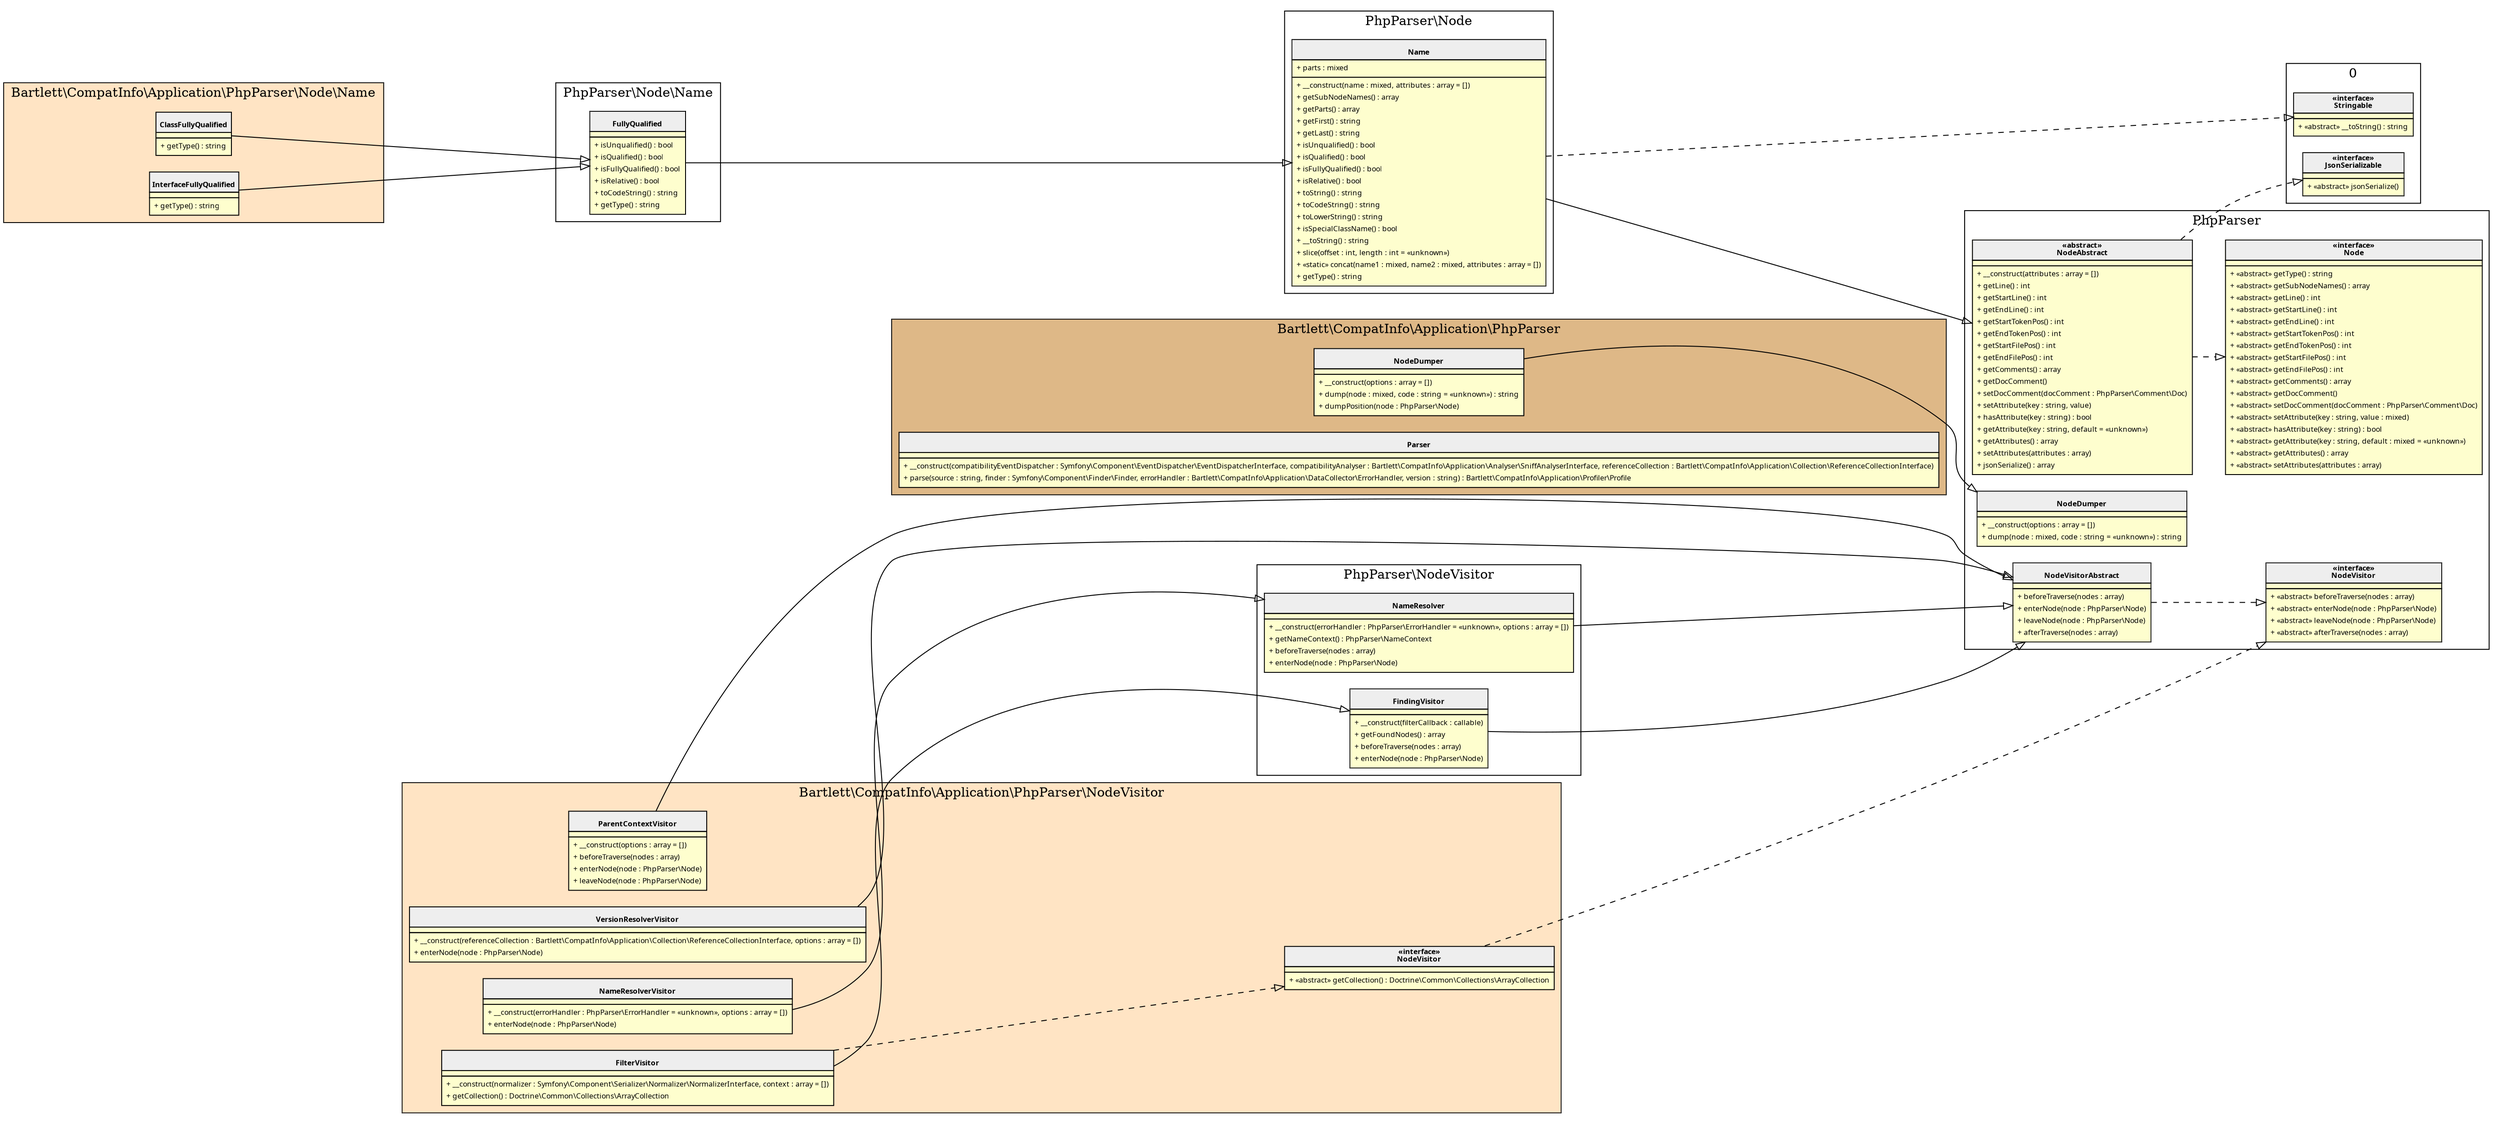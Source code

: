 digraph {
  graph [name="G" overlap="false" rankdir="LR" bgcolor="transparent"]
  node [fontname="Verdana" fontsize=8 shape="none" margin=0 fillcolor="#FEFECE" style="filled"]
  edge [fontname="Verdana" fontsize=8]
  subgraph cluster_0 {
    graph [bgcolor="Bisque"]
    label = "Bartlett\\CompatInfo\\Application\\PhpParser\\Node\\Name"
    "Bartlett\\CompatInfo\\Application\\PhpParser\\Node\\Name\\ClassFullyQualified" [shape="none" label=<
<table cellspacing="0" border="0" cellborder="1">
    <tr><td bgcolor="#eeeeee"><b><br/>ClassFullyQualified</b></td></tr>
    <tr><td></td></tr>
    <tr><td><table border="0" cellspacing="0" cellpadding="2">
    <tr><td align="left">+ getType() : string</td></tr>
</table></td></tr>
</table>>]
    "Bartlett\\CompatInfo\\Application\\PhpParser\\Node\\Name\\InterfaceFullyQualified" [shape="none" label=<
<table cellspacing="0" border="0" cellborder="1">
    <tr><td bgcolor="#eeeeee"><b><br/>InterfaceFullyQualified</b></td></tr>
    <tr><td></td></tr>
    <tr><td><table border="0" cellspacing="0" cellpadding="2">
    <tr><td align="left">+ getType() : string</td></tr>
</table></td></tr>
</table>>]
  }
  subgraph cluster_1 {
    label = "PhpParser\\Node\\Name"
    "PhpParser\\Node\\Name\\FullyQualified" [shape="none" label=<
<table cellspacing="0" border="0" cellborder="1">
    <tr><td bgcolor="#eeeeee"><b><br/>FullyQualified</b></td></tr>
    <tr><td></td></tr>
    <tr><td><table border="0" cellspacing="0" cellpadding="2">
    <tr><td align="left">+ isUnqualified() : bool</td></tr>
    <tr><td align="left">+ isQualified() : bool</td></tr>
    <tr><td align="left">+ isFullyQualified() : bool</td></tr>
    <tr><td align="left">+ isRelative() : bool</td></tr>
    <tr><td align="left">+ toCodeString() : string</td></tr>
    <tr><td align="left">+ getType() : string</td></tr>
</table></td></tr>
</table>>]
  }
  subgraph cluster_2 {
    label = "PhpParser\\Node"
    "PhpParser\\Node\\Name" [shape="none" label=<
<table cellspacing="0" border="0" cellborder="1">
    <tr><td bgcolor="#eeeeee"><b><br/>Name</b></td></tr>
    <tr><td><table border="0" cellspacing="0" cellpadding="2">
    <tr><td align="left">+ parts : mixed</td></tr>
</table></td></tr>
    <tr><td><table border="0" cellspacing="0" cellpadding="2">
    <tr><td align="left">+ __construct(name : mixed, attributes : array = [])</td></tr>
    <tr><td align="left">+ getSubNodeNames() : array</td></tr>
    <tr><td align="left">+ getParts() : array</td></tr>
    <tr><td align="left">+ getFirst() : string</td></tr>
    <tr><td align="left">+ getLast() : string</td></tr>
    <tr><td align="left">+ isUnqualified() : bool</td></tr>
    <tr><td align="left">+ isQualified() : bool</td></tr>
    <tr><td align="left">+ isFullyQualified() : bool</td></tr>
    <tr><td align="left">+ isRelative() : bool</td></tr>
    <tr><td align="left">+ toString() : string</td></tr>
    <tr><td align="left">+ toCodeString() : string</td></tr>
    <tr><td align="left">+ toLowerString() : string</td></tr>
    <tr><td align="left">+ isSpecialClassName() : bool</td></tr>
    <tr><td align="left">+ __toString() : string</td></tr>
    <tr><td align="left">+ slice(offset : int, length : int = «unknown»)</td></tr>
    <tr><td align="left">+ «static» concat(name1 : mixed, name2 : mixed, attributes : array = [])</td></tr>
    <tr><td align="left">+ getType() : string</td></tr>
</table></td></tr>
</table>>]
  }
  subgraph cluster_3 {
    label = "PhpParser"
    "PhpParser\\NodeAbstract" [shape="none" label=<
<table cellspacing="0" border="0" cellborder="1">
    <tr><td bgcolor="#eeeeee"><b>«abstract»<br/>NodeAbstract</b></td></tr>
    <tr><td></td></tr>
    <tr><td><table border="0" cellspacing="0" cellpadding="2">
    <tr><td align="left">+ __construct(attributes : array = [])</td></tr>
    <tr><td align="left">+ getLine() : int</td></tr>
    <tr><td align="left">+ getStartLine() : int</td></tr>
    <tr><td align="left">+ getEndLine() : int</td></tr>
    <tr><td align="left">+ getStartTokenPos() : int</td></tr>
    <tr><td align="left">+ getEndTokenPos() : int</td></tr>
    <tr><td align="left">+ getStartFilePos() : int</td></tr>
    <tr><td align="left">+ getEndFilePos() : int</td></tr>
    <tr><td align="left">+ getComments() : array</td></tr>
    <tr><td align="left">+ getDocComment()</td></tr>
    <tr><td align="left">+ setDocComment(docComment : PhpParser\\Comment\\Doc)</td></tr>
    <tr><td align="left">+ setAttribute(key : string, value)</td></tr>
    <tr><td align="left">+ hasAttribute(key : string) : bool</td></tr>
    <tr><td align="left">+ getAttribute(key : string, default = «unknown»)</td></tr>
    <tr><td align="left">+ getAttributes() : array</td></tr>
    <tr><td align="left">+ setAttributes(attributes : array)</td></tr>
    <tr><td align="left">+ jsonSerialize() : array</td></tr>
</table></td></tr>
</table>>]
    "PhpParser\\Node" [shape="none" label=<
<table cellspacing="0" border="0" cellborder="1">
    <tr><td bgcolor="#eeeeee"><b>«interface»<br/>Node</b></td></tr>
    <tr><td></td></tr>
    <tr><td><table border="0" cellspacing="0" cellpadding="2">
    <tr><td align="left">+ «abstract» getType() : string</td></tr>
    <tr><td align="left">+ «abstract» getSubNodeNames() : array</td></tr>
    <tr><td align="left">+ «abstract» getLine() : int</td></tr>
    <tr><td align="left">+ «abstract» getStartLine() : int</td></tr>
    <tr><td align="left">+ «abstract» getEndLine() : int</td></tr>
    <tr><td align="left">+ «abstract» getStartTokenPos() : int</td></tr>
    <tr><td align="left">+ «abstract» getEndTokenPos() : int</td></tr>
    <tr><td align="left">+ «abstract» getStartFilePos() : int</td></tr>
    <tr><td align="left">+ «abstract» getEndFilePos() : int</td></tr>
    <tr><td align="left">+ «abstract» getComments() : array</td></tr>
    <tr><td align="left">+ «abstract» getDocComment()</td></tr>
    <tr><td align="left">+ «abstract» setDocComment(docComment : PhpParser\\Comment\\Doc)</td></tr>
    <tr><td align="left">+ «abstract» setAttribute(key : string, value : mixed)</td></tr>
    <tr><td align="left">+ «abstract» hasAttribute(key : string) : bool</td></tr>
    <tr><td align="left">+ «abstract» getAttribute(key : string, default : mixed = «unknown»)</td></tr>
    <tr><td align="left">+ «abstract» getAttributes() : array</td></tr>
    <tr><td align="left">+ «abstract» setAttributes(attributes : array)</td></tr>
</table></td></tr>
</table>>]
    "PhpParser\\NodeVisitorAbstract" [shape="none" label=<
<table cellspacing="0" border="0" cellborder="1">
    <tr><td bgcolor="#eeeeee"><b><br/>NodeVisitorAbstract</b></td></tr>
    <tr><td></td></tr>
    <tr><td><table border="0" cellspacing="0" cellpadding="2">
    <tr><td align="left">+ beforeTraverse(nodes : array)</td></tr>
    <tr><td align="left">+ enterNode(node : PhpParser\\Node)</td></tr>
    <tr><td align="left">+ leaveNode(node : PhpParser\\Node)</td></tr>
    <tr><td align="left">+ afterTraverse(nodes : array)</td></tr>
</table></td></tr>
</table>>]
    "PhpParser\\NodeVisitor" [shape="none" label=<
<table cellspacing="0" border="0" cellborder="1">
    <tr><td bgcolor="#eeeeee"><b>«interface»<br/>NodeVisitor</b></td></tr>
    <tr><td></td></tr>
    <tr><td><table border="0" cellspacing="0" cellpadding="2">
    <tr><td align="left">+ «abstract» beforeTraverse(nodes : array)</td></tr>
    <tr><td align="left">+ «abstract» enterNode(node : PhpParser\\Node)</td></tr>
    <tr><td align="left">+ «abstract» leaveNode(node : PhpParser\\Node)</td></tr>
    <tr><td align="left">+ «abstract» afterTraverse(nodes : array)</td></tr>
</table></td></tr>
</table>>]
    "PhpParser\\NodeDumper" [shape="none" label=<
<table cellspacing="0" border="0" cellborder="1">
    <tr><td bgcolor="#eeeeee"><b><br/>NodeDumper</b></td></tr>
    <tr><td></td></tr>
    <tr><td><table border="0" cellspacing="0" cellpadding="2">
    <tr><td align="left">+ __construct(options : array = [])</td></tr>
    <tr><td align="left">+ dump(node : mixed, code : string = «unknown») : string</td></tr>
</table></td></tr>
</table>>]
  }
  subgraph cluster_4 {
    label = 0
    "JsonSerializable" [shape="none" label=<
<table cellspacing="0" border="0" cellborder="1">
    <tr><td bgcolor="#eeeeee"><b>«interface»<br/>JsonSerializable</b></td></tr>
    <tr><td></td></tr>
    <tr><td><table border="0" cellspacing="0" cellpadding="2">
    <tr><td align="left">+ «abstract» jsonSerialize()</td></tr>
</table></td></tr>
</table>>]
    "Stringable" [shape="none" label=<
<table cellspacing="0" border="0" cellborder="1">
    <tr><td bgcolor="#eeeeee"><b>«interface»<br/>Stringable</b></td></tr>
    <tr><td></td></tr>
    <tr><td><table border="0" cellspacing="0" cellpadding="2">
    <tr><td align="left">+ «abstract» __toString() : string</td></tr>
</table></td></tr>
</table>>]
  }
  subgraph cluster_5 {
    graph [bgcolor="Bisque"]
    label = "Bartlett\\CompatInfo\\Application\\PhpParser\\NodeVisitor"
    "Bartlett\\CompatInfo\\Application\\PhpParser\\NodeVisitor\\FilterVisitor" [shape="none" label=<
<table cellspacing="0" border="0" cellborder="1">
    <tr><td bgcolor="#eeeeee"><b><br/>FilterVisitor</b></td></tr>
    <tr><td></td></tr>
    <tr><td><table border="0" cellspacing="0" cellpadding="2">
    <tr><td align="left">+ __construct(normalizer : Symfony\\Component\\Serializer\\Normalizer\\NormalizerInterface, context : array = [])</td></tr>
    <tr><td align="left">+ getCollection() : Doctrine\\Common\\Collections\\ArrayCollection</td></tr>
</table></td></tr>
</table>>]
    "Bartlett\\CompatInfo\\Application\\PhpParser\\NodeVisitor\\NodeVisitor" [shape="none" label=<
<table cellspacing="0" border="0" cellborder="1">
    <tr><td bgcolor="#eeeeee"><b>«interface»<br/>NodeVisitor</b></td></tr>
    <tr><td></td></tr>
    <tr><td><table border="0" cellspacing="0" cellpadding="2">
    <tr><td align="left">+ «abstract» getCollection() : Doctrine\\Common\\Collections\\ArrayCollection</td></tr>
</table></td></tr>
</table>>]
    "Bartlett\\CompatInfo\\Application\\PhpParser\\NodeVisitor\\NameResolverVisitor" [shape="none" label=<
<table cellspacing="0" border="0" cellborder="1">
    <tr><td bgcolor="#eeeeee"><b><br/>NameResolverVisitor</b></td></tr>
    <tr><td></td></tr>
    <tr><td><table border="0" cellspacing="0" cellpadding="2">
    <tr><td align="left">+ __construct(errorHandler : PhpParser\\ErrorHandler = «unknown», options : array = [])</td></tr>
    <tr><td align="left">+ enterNode(node : PhpParser\\Node)</td></tr>
</table></td></tr>
</table>>]
    "Bartlett\\CompatInfo\\Application\\PhpParser\\NodeVisitor\\ParentContextVisitor" [shape="none" label=<
<table cellspacing="0" border="0" cellborder="1">
    <tr><td bgcolor="#eeeeee"><b><br/>ParentContextVisitor</b></td></tr>
    <tr><td></td></tr>
    <tr><td><table border="0" cellspacing="0" cellpadding="2">
    <tr><td align="left">+ __construct(options : array = [])</td></tr>
    <tr><td align="left">+ beforeTraverse(nodes : array)</td></tr>
    <tr><td align="left">+ enterNode(node : PhpParser\\Node)</td></tr>
    <tr><td align="left">+ leaveNode(node : PhpParser\\Node)</td></tr>
</table></td></tr>
</table>>]
    "Bartlett\\CompatInfo\\Application\\PhpParser\\NodeVisitor\\VersionResolverVisitor" [shape="none" label=<
<table cellspacing="0" border="0" cellborder="1">
    <tr><td bgcolor="#eeeeee"><b><br/>VersionResolverVisitor</b></td></tr>
    <tr><td></td></tr>
    <tr><td><table border="0" cellspacing="0" cellpadding="2">
    <tr><td align="left">+ __construct(referenceCollection : Bartlett\\CompatInfo\\Application\\Collection\\ReferenceCollectionInterface, options : array = [])</td></tr>
    <tr><td align="left">+ enterNode(node : PhpParser\\Node)</td></tr>
</table></td></tr>
</table>>]
  }
  subgraph cluster_6 {
    label = "PhpParser\\NodeVisitor"
    "PhpParser\\NodeVisitor\\FindingVisitor" [shape="none" label=<
<table cellspacing="0" border="0" cellborder="1">
    <tr><td bgcolor="#eeeeee"><b><br/>FindingVisitor</b></td></tr>
    <tr><td></td></tr>
    <tr><td><table border="0" cellspacing="0" cellpadding="2">
    <tr><td align="left">+ __construct(filterCallback : callable)</td></tr>
    <tr><td align="left">+ getFoundNodes() : array</td></tr>
    <tr><td align="left">+ beforeTraverse(nodes : array)</td></tr>
    <tr><td align="left">+ enterNode(node : PhpParser\\Node)</td></tr>
</table></td></tr>
</table>>]
    "PhpParser\\NodeVisitor\\NameResolver" [shape="none" label=<
<table cellspacing="0" border="0" cellborder="1">
    <tr><td bgcolor="#eeeeee"><b><br/>NameResolver</b></td></tr>
    <tr><td></td></tr>
    <tr><td><table border="0" cellspacing="0" cellpadding="2">
    <tr><td align="left">+ __construct(errorHandler : PhpParser\\ErrorHandler = «unknown», options : array = [])</td></tr>
    <tr><td align="left">+ getNameContext() : PhpParser\\NameContext</td></tr>
    <tr><td align="left">+ beforeTraverse(nodes : array)</td></tr>
    <tr><td align="left">+ enterNode(node : PhpParser\\Node)</td></tr>
</table></td></tr>
</table>>]
  }
  subgraph cluster_7 {
    graph [bgcolor="BurlyWood"]
    label = "Bartlett\\CompatInfo\\Application\\PhpParser"
    "Bartlett\\CompatInfo\\Application\\PhpParser\\NodeDumper" [shape="none" label=<
<table cellspacing="0" border="0" cellborder="1">
    <tr><td bgcolor="#eeeeee"><b><br/>NodeDumper</b></td></tr>
    <tr><td></td></tr>
    <tr><td><table border="0" cellspacing="0" cellpadding="2">
    <tr><td align="left">+ __construct(options : array = [])</td></tr>
    <tr><td align="left">+ dump(node : mixed, code : string = «unknown») : string</td></tr>
    <tr><td align="left">+ dumpPosition(node : PhpParser\\Node)</td></tr>
</table></td></tr>
</table>>]
    "Bartlett\\CompatInfo\\Application\\PhpParser\\Parser" [shape="none" label=<
<table cellspacing="0" border="0" cellborder="1">
    <tr><td bgcolor="#eeeeee"><b><br/>Parser</b></td></tr>
    <tr><td></td></tr>
    <tr><td><table border="0" cellspacing="0" cellpadding="2">
    <tr><td align="left">+ __construct(compatibilityEventDispatcher : Symfony\\Component\\EventDispatcher\\EventDispatcherInterface, compatibilityAnalyser : Bartlett\\CompatInfo\\Application\\Analyser\\SniffAnalyserInterface, referenceCollection : Bartlett\\CompatInfo\\Application\\Collection\\ReferenceCollectionInterface)</td></tr>
    <tr><td align="left">+ parse(source : string, finder : Symfony\\Component\\Finder\\Finder, errorHandler : Bartlett\\CompatInfo\\Application\\DataCollector\\ErrorHandler, version : string) : Bartlett\\CompatInfo\\Application\\Profiler\\Profile</td></tr>
</table></td></tr>
</table>>]
  }
  "PhpParser\\NodeAbstract" -> "PhpParser\\Node" [arrowhead="empty" style="dashed"]
  "PhpParser\\NodeAbstract" -> "JsonSerializable" [arrowhead="empty" style="dashed"]
  "PhpParser\\Node\\Name" -> "PhpParser\\NodeAbstract" [arrowhead="empty" style="filled"]
  "PhpParser\\Node\\Name" -> "Stringable" [arrowhead="empty" style="dashed"]
  "PhpParser\\Node\\Name\\FullyQualified" -> "PhpParser\\Node\\Name" [arrowhead="empty" style="filled"]
  "Bartlett\\CompatInfo\\Application\\PhpParser\\Node\\Name\\ClassFullyQualified" -> "PhpParser\\Node\\Name\\FullyQualified" [arrowhead="empty" style="filled"]
  "Bartlett\\CompatInfo\\Application\\PhpParser\\Node\\Name\\InterfaceFullyQualified" -> "PhpParser\\Node\\Name\\FullyQualified" [arrowhead="empty" style="filled"]
  "PhpParser\\NodeVisitorAbstract" -> "PhpParser\\NodeVisitor" [arrowhead="empty" style="dashed"]
  "PhpParser\\NodeVisitor\\FindingVisitor" -> "PhpParser\\NodeVisitorAbstract" [arrowhead="empty" style="filled"]
  "Bartlett\\CompatInfo\\Application\\PhpParser\\NodeVisitor\\FilterVisitor" -> "PhpParser\\NodeVisitor\\FindingVisitor" [arrowhead="empty" style="filled"]
  "Bartlett\\CompatInfo\\Application\\PhpParser\\NodeVisitor\\NodeVisitor" -> "PhpParser\\NodeVisitor" [arrowhead="empty" style="dashed"]
  "Bartlett\\CompatInfo\\Application\\PhpParser\\NodeVisitor\\FilterVisitor" -> "Bartlett\\CompatInfo\\Application\\PhpParser\\NodeVisitor\\NodeVisitor" [arrowhead="empty" style="dashed"]
  "PhpParser\\NodeVisitor\\NameResolver" -> "PhpParser\\NodeVisitorAbstract" [arrowhead="empty" style="filled"]
  "Bartlett\\CompatInfo\\Application\\PhpParser\\NodeVisitor\\NameResolverVisitor" -> "PhpParser\\NodeVisitor\\NameResolver" [arrowhead="empty" style="filled"]
  "Bartlett\\CompatInfo\\Application\\PhpParser\\NodeVisitor\\ParentContextVisitor" -> "PhpParser\\NodeVisitorAbstract" [arrowhead="empty" style="filled"]
  "Bartlett\\CompatInfo\\Application\\PhpParser\\NodeVisitor\\VersionResolverVisitor" -> "PhpParser\\NodeVisitorAbstract" [arrowhead="empty" style="filled"]
  "Bartlett\\CompatInfo\\Application\\PhpParser\\NodeDumper" -> "PhpParser\\NodeDumper" [arrowhead="empty" style="filled"]
}
